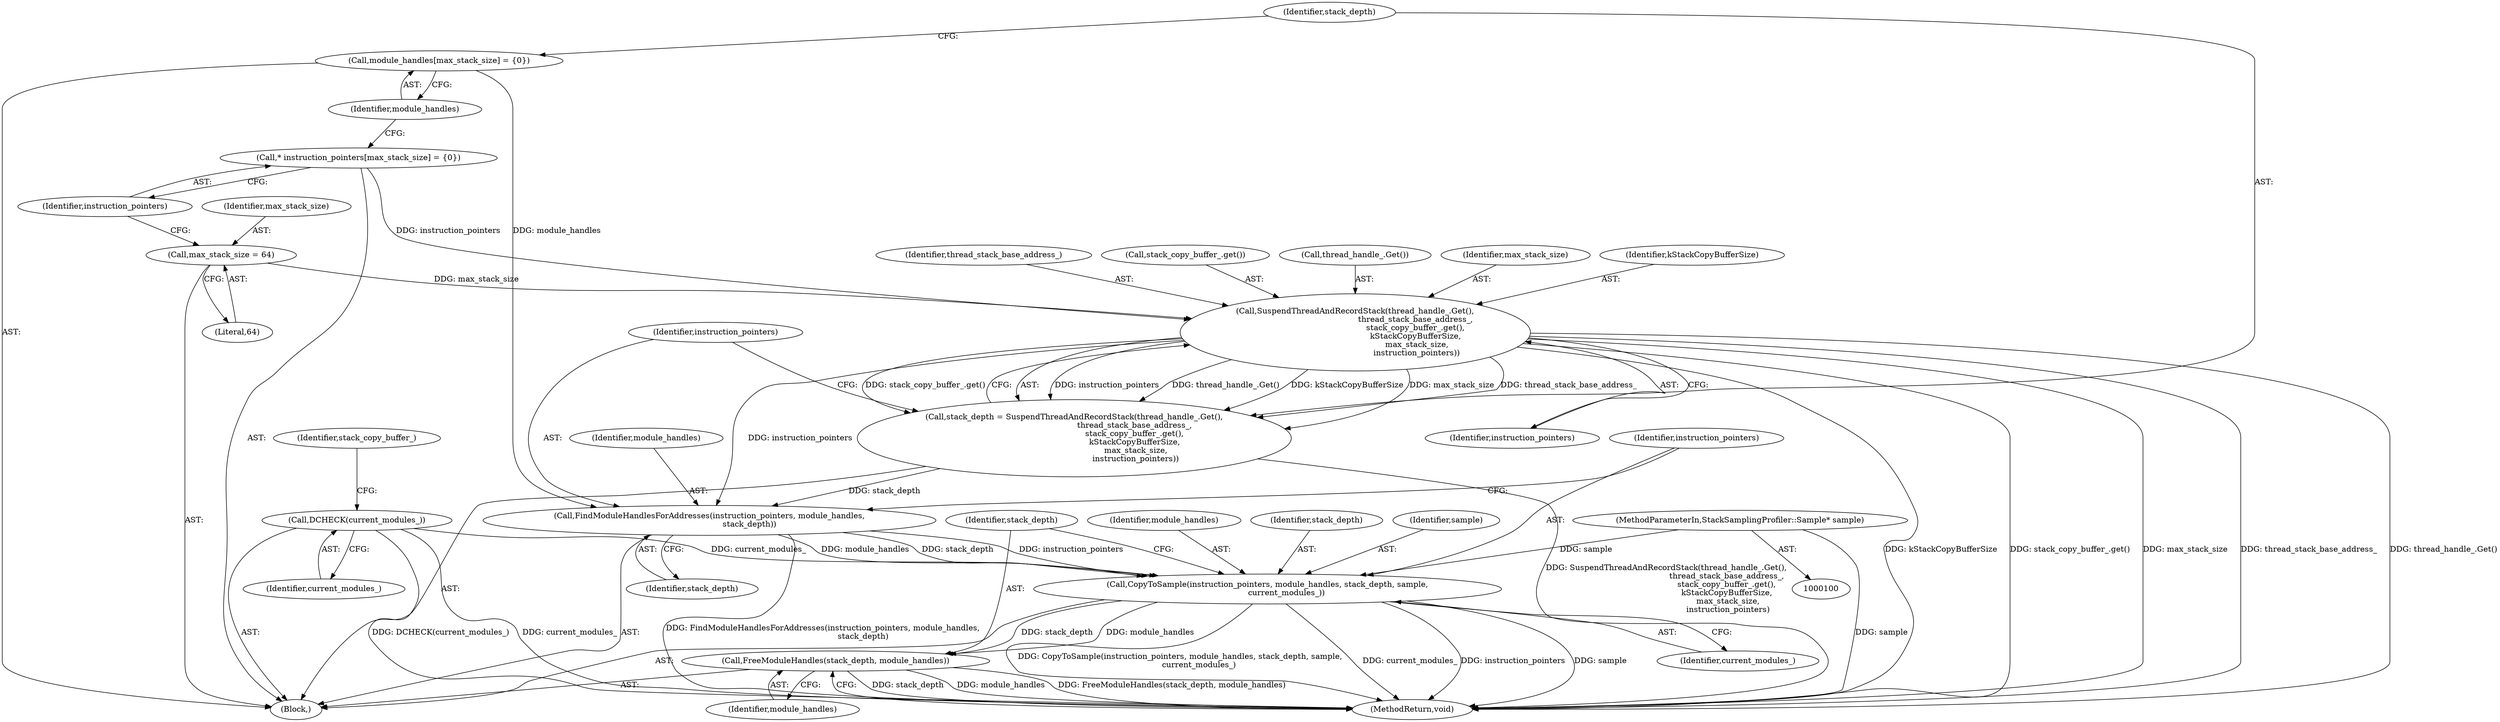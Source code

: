 digraph "0_Chrome_0fb75f1e468fe9054be3b3d3d5b9bf9a66e4199d_1@pointer" {
"1000133" [label="(Call,CopyToSample(instruction_pointers, module_handles, stack_depth, sample,\n               current_modules_))"];
"1000129" [label="(Call,FindModuleHandlesForAddresses(instruction_pointers, module_handles,\n                                stack_depth))"];
"1000122" [label="(Call,SuspendThreadAndRecordStack(thread_handle_.Get(),\n                                                thread_stack_base_address_,\n                                                stack_copy_buffer_.get(),\n                                                kStackCopyBufferSize,\n                                                 max_stack_size,\n                                                 instruction_pointers))"];
"1000110" [label="(Call,max_stack_size = 64)"];
"1000114" [label="(Call,* instruction_pointers[max_stack_size] = {0})"];
"1000117" [label="(Call,module_handles[max_stack_size] = {0})"];
"1000120" [label="(Call,stack_depth = SuspendThreadAndRecordStack(thread_handle_.Get(),\n                                                thread_stack_base_address_,\n                                                stack_copy_buffer_.get(),\n                                                kStackCopyBufferSize,\n                                                 max_stack_size,\n                                                 instruction_pointers))"];
"1000101" [label="(MethodParameterIn,StackSamplingProfiler::Sample* sample)"];
"1000103" [label="(Call,DCHECK(current_modules_))"];
"1000139" [label="(Call,FreeModuleHandles(stack_depth, module_handles))"];
"1000125" [label="(Call,stack_copy_buffer_.get())"];
"1000138" [label="(Identifier,current_modules_)"];
"1000104" [label="(Identifier,current_modules_)"];
"1000141" [label="(Identifier,module_handles)"];
"1000137" [label="(Identifier,sample)"];
"1000122" [label="(Call,SuspendThreadAndRecordStack(thread_handle_.Get(),\n                                                thread_stack_base_address_,\n                                                stack_copy_buffer_.get(),\n                                                kStackCopyBufferSize,\n                                                 max_stack_size,\n                                                 instruction_pointers))"];
"1000123" [label="(Call,thread_handle_.Get())"];
"1000127" [label="(Identifier,max_stack_size)"];
"1000136" [label="(Identifier,stack_depth)"];
"1000114" [label="(Call,* instruction_pointers[max_stack_size] = {0})"];
"1000112" [label="(Literal,64)"];
"1000129" [label="(Call,FindModuleHandlesForAddresses(instruction_pointers, module_handles,\n                                stack_depth))"];
"1000103" [label="(Call,DCHECK(current_modules_))"];
"1000110" [label="(Call,max_stack_size = 64)"];
"1000126" [label="(Identifier,kStackCopyBufferSize)"];
"1000124" [label="(Identifier,thread_stack_base_address_)"];
"1000117" [label="(Call,module_handles[max_stack_size] = {0})"];
"1000142" [label="(MethodReturn,void)"];
"1000107" [label="(Identifier,stack_copy_buffer_)"];
"1000120" [label="(Call,stack_depth = SuspendThreadAndRecordStack(thread_handle_.Get(),\n                                                thread_stack_base_address_,\n                                                stack_copy_buffer_.get(),\n                                                kStackCopyBufferSize,\n                                                 max_stack_size,\n                                                 instruction_pointers))"];
"1000130" [label="(Identifier,instruction_pointers)"];
"1000140" [label="(Identifier,stack_depth)"];
"1000134" [label="(Identifier,instruction_pointers)"];
"1000121" [label="(Identifier,stack_depth)"];
"1000115" [label="(Identifier,instruction_pointers)"];
"1000132" [label="(Identifier,stack_depth)"];
"1000135" [label="(Identifier,module_handles)"];
"1000133" [label="(Call,CopyToSample(instruction_pointers, module_handles, stack_depth, sample,\n               current_modules_))"];
"1000102" [label="(Block,)"];
"1000139" [label="(Call,FreeModuleHandles(stack_depth, module_handles))"];
"1000128" [label="(Identifier,instruction_pointers)"];
"1000101" [label="(MethodParameterIn,StackSamplingProfiler::Sample* sample)"];
"1000111" [label="(Identifier,max_stack_size)"];
"1000118" [label="(Identifier,module_handles)"];
"1000131" [label="(Identifier,module_handles)"];
"1000133" -> "1000102"  [label="AST: "];
"1000133" -> "1000138"  [label="CFG: "];
"1000134" -> "1000133"  [label="AST: "];
"1000135" -> "1000133"  [label="AST: "];
"1000136" -> "1000133"  [label="AST: "];
"1000137" -> "1000133"  [label="AST: "];
"1000138" -> "1000133"  [label="AST: "];
"1000140" -> "1000133"  [label="CFG: "];
"1000133" -> "1000142"  [label="DDG: CopyToSample(instruction_pointers, module_handles, stack_depth, sample,\n               current_modules_)"];
"1000133" -> "1000142"  [label="DDG: current_modules_"];
"1000133" -> "1000142"  [label="DDG: instruction_pointers"];
"1000133" -> "1000142"  [label="DDG: sample"];
"1000129" -> "1000133"  [label="DDG: instruction_pointers"];
"1000129" -> "1000133"  [label="DDG: module_handles"];
"1000129" -> "1000133"  [label="DDG: stack_depth"];
"1000101" -> "1000133"  [label="DDG: sample"];
"1000103" -> "1000133"  [label="DDG: current_modules_"];
"1000133" -> "1000139"  [label="DDG: stack_depth"];
"1000133" -> "1000139"  [label="DDG: module_handles"];
"1000129" -> "1000102"  [label="AST: "];
"1000129" -> "1000132"  [label="CFG: "];
"1000130" -> "1000129"  [label="AST: "];
"1000131" -> "1000129"  [label="AST: "];
"1000132" -> "1000129"  [label="AST: "];
"1000134" -> "1000129"  [label="CFG: "];
"1000129" -> "1000142"  [label="DDG: FindModuleHandlesForAddresses(instruction_pointers, module_handles,\n                                stack_depth)"];
"1000122" -> "1000129"  [label="DDG: instruction_pointers"];
"1000117" -> "1000129"  [label="DDG: module_handles"];
"1000120" -> "1000129"  [label="DDG: stack_depth"];
"1000122" -> "1000120"  [label="AST: "];
"1000122" -> "1000128"  [label="CFG: "];
"1000123" -> "1000122"  [label="AST: "];
"1000124" -> "1000122"  [label="AST: "];
"1000125" -> "1000122"  [label="AST: "];
"1000126" -> "1000122"  [label="AST: "];
"1000127" -> "1000122"  [label="AST: "];
"1000128" -> "1000122"  [label="AST: "];
"1000120" -> "1000122"  [label="CFG: "];
"1000122" -> "1000142"  [label="DDG: kStackCopyBufferSize"];
"1000122" -> "1000142"  [label="DDG: stack_copy_buffer_.get()"];
"1000122" -> "1000142"  [label="DDG: max_stack_size"];
"1000122" -> "1000142"  [label="DDG: thread_stack_base_address_"];
"1000122" -> "1000142"  [label="DDG: thread_handle_.Get()"];
"1000122" -> "1000120"  [label="DDG: instruction_pointers"];
"1000122" -> "1000120"  [label="DDG: thread_handle_.Get()"];
"1000122" -> "1000120"  [label="DDG: kStackCopyBufferSize"];
"1000122" -> "1000120"  [label="DDG: max_stack_size"];
"1000122" -> "1000120"  [label="DDG: thread_stack_base_address_"];
"1000122" -> "1000120"  [label="DDG: stack_copy_buffer_.get()"];
"1000110" -> "1000122"  [label="DDG: max_stack_size"];
"1000114" -> "1000122"  [label="DDG: instruction_pointers"];
"1000110" -> "1000102"  [label="AST: "];
"1000110" -> "1000112"  [label="CFG: "];
"1000111" -> "1000110"  [label="AST: "];
"1000112" -> "1000110"  [label="AST: "];
"1000115" -> "1000110"  [label="CFG: "];
"1000114" -> "1000102"  [label="AST: "];
"1000114" -> "1000115"  [label="CFG: "];
"1000115" -> "1000114"  [label="AST: "];
"1000118" -> "1000114"  [label="CFG: "];
"1000117" -> "1000102"  [label="AST: "];
"1000117" -> "1000118"  [label="CFG: "];
"1000118" -> "1000117"  [label="AST: "];
"1000121" -> "1000117"  [label="CFG: "];
"1000120" -> "1000102"  [label="AST: "];
"1000121" -> "1000120"  [label="AST: "];
"1000130" -> "1000120"  [label="CFG: "];
"1000120" -> "1000142"  [label="DDG: SuspendThreadAndRecordStack(thread_handle_.Get(),\n                                                thread_stack_base_address_,\n                                                stack_copy_buffer_.get(),\n                                                kStackCopyBufferSize,\n                                                 max_stack_size,\n                                                 instruction_pointers)"];
"1000101" -> "1000100"  [label="AST: "];
"1000101" -> "1000142"  [label="DDG: sample"];
"1000103" -> "1000102"  [label="AST: "];
"1000103" -> "1000104"  [label="CFG: "];
"1000104" -> "1000103"  [label="AST: "];
"1000107" -> "1000103"  [label="CFG: "];
"1000103" -> "1000142"  [label="DDG: current_modules_"];
"1000103" -> "1000142"  [label="DDG: DCHECK(current_modules_)"];
"1000139" -> "1000102"  [label="AST: "];
"1000139" -> "1000141"  [label="CFG: "];
"1000140" -> "1000139"  [label="AST: "];
"1000141" -> "1000139"  [label="AST: "];
"1000142" -> "1000139"  [label="CFG: "];
"1000139" -> "1000142"  [label="DDG: stack_depth"];
"1000139" -> "1000142"  [label="DDG: module_handles"];
"1000139" -> "1000142"  [label="DDG: FreeModuleHandles(stack_depth, module_handles)"];
}
